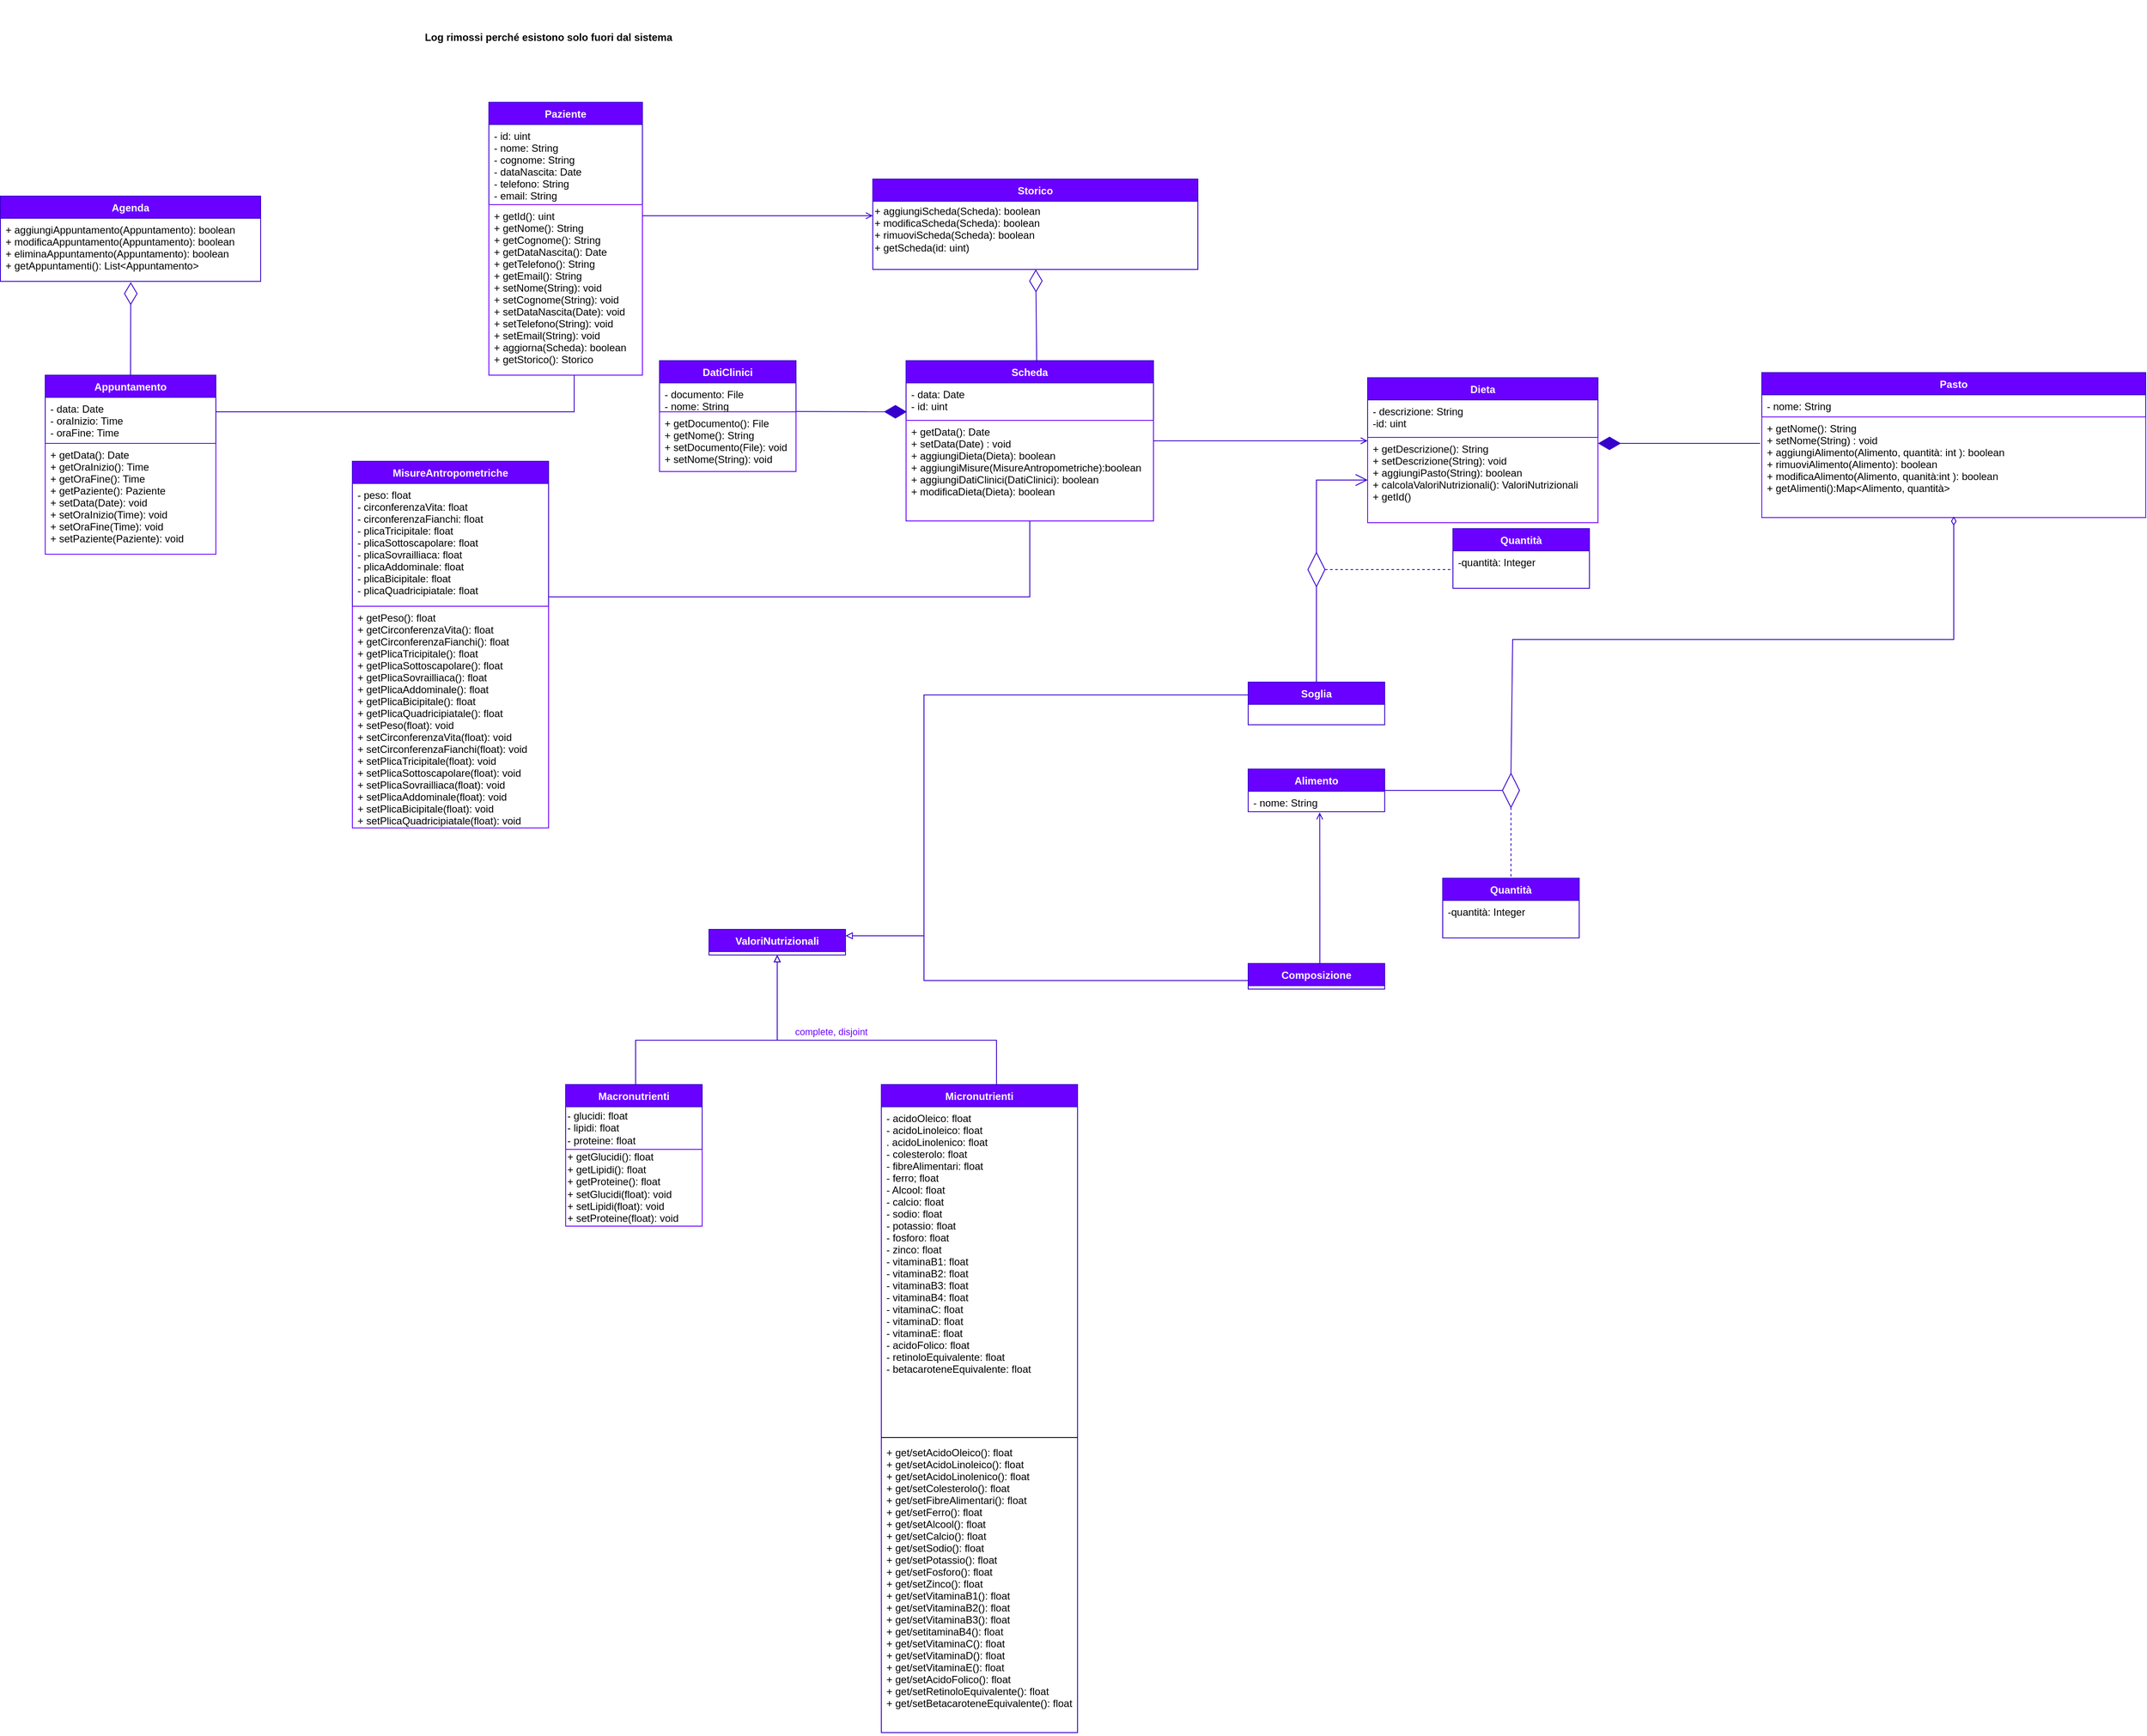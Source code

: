 <mxfile version="18.0.6" type="device"><diagram id="CF-CN9mxn05kVz-OpUtG" name="Page-1"><mxGraphModel dx="-938" dy="442" grid="1" gridSize="10" guides="1" tooltips="1" connect="1" arrows="1" fold="1" page="1" pageScale="1" pageWidth="827" pageHeight="1169" math="0" shadow="0"><root><mxCell id="0"/><mxCell id="1" parent="0"/><mxCell id="2RliDhGfVuiJkIYvj4db-2" value="Paziente" style="swimlane;fontStyle=1;align=center;verticalAlign=top;childLayout=stackLayout;horizontal=1;startSize=26;horizontalStack=0;resizeParent=1;resizeParentMax=0;resizeLast=0;collapsible=1;marginBottom=0;fillColor=#6a00ff;fontColor=#ffffff;strokeColor=#3700CC;" parent="1" vertex="1"><mxGeometry x="2580" y="360" width="180" height="320" as="geometry"/></mxCell><mxCell id="2RliDhGfVuiJkIYvj4db-3" value="- id: uint&#10;- nome: String&#10;- cognome: String&#10;- dataNascita: Date&#10;- telefono: String&#10;- email: String&#10;&#10;" style="text;align=left;verticalAlign=top;spacingLeft=4;spacingRight=4;overflow=hidden;rotatable=0;points=[[0,0.5],[1,0.5]];portConstraint=eastwest;" parent="2RliDhGfVuiJkIYvj4db-2" vertex="1"><mxGeometry y="26" width="180" height="94" as="geometry"/></mxCell><mxCell id="2RliDhGfVuiJkIYvj4db-5" value="+ getId(): uint&#10;+ getNome(): String&#10;+ getCognome(): String&#10;+ getDataNascita(): Date&#10;+ getTelefono(): String&#10;+ getEmail(): String &#10;+ setNome(String): void&#10;+ setCognome(String): void&#10;+ setDataNascita(Date): void&#10;+ setTelefono(String): void&#10;+ setEmail(String): void&#10;+ aggiorna(Scheda): boolean&#10;+ getStorico(): Storico" style="text;align=left;verticalAlign=top;spacingLeft=4;spacingRight=4;overflow=hidden;rotatable=0;points=[[0,0.5],[1,0.5]];portConstraint=eastwest;strokeColor=#6A00FF;" parent="2RliDhGfVuiJkIYvj4db-2" vertex="1"><mxGeometry y="120" width="180" height="200" as="geometry"/></mxCell><mxCell id="2RliDhGfVuiJkIYvj4db-6" value="Scheda" style="swimlane;fontStyle=1;align=center;verticalAlign=top;childLayout=stackLayout;horizontal=1;startSize=26;horizontalStack=0;resizeParent=1;resizeParentMax=0;resizeLast=0;collapsible=1;marginBottom=0;fillColor=#6a00ff;fontColor=#ffffff;strokeColor=#3700CC;" parent="1" vertex="1"><mxGeometry x="3069" y="663" width="290" height="188" as="geometry"/></mxCell><mxCell id="2RliDhGfVuiJkIYvj4db-7" value="- data: Date&#10;- id: uint" style="text;align=left;verticalAlign=top;spacingLeft=4;spacingRight=4;overflow=hidden;rotatable=0;points=[[0,0.5],[1,0.5]];portConstraint=eastwest;" parent="2RliDhGfVuiJkIYvj4db-6" vertex="1"><mxGeometry y="26" width="290" height="44" as="geometry"/></mxCell><mxCell id="2RliDhGfVuiJkIYvj4db-9" value="+ getData(): Date&#10;+ setData(Date) : void&#10;+ aggiungiDieta(Dieta): boolean&#10;+ aggiungiMisure(MisureAntropometriche):boolean&#10;+ aggiungiDatiClinici(DatiClinici): boolean&#10;+ modificaDieta(Dieta): boolean" style="text;align=left;verticalAlign=top;spacingLeft=4;spacingRight=4;overflow=hidden;rotatable=0;points=[[0,0.5],[1,0.5]];portConstraint=eastwest;strokeColor=#6A00FF;" parent="2RliDhGfVuiJkIYvj4db-6" vertex="1"><mxGeometry y="70" width="290" height="118" as="geometry"/></mxCell><mxCell id="2RliDhGfVuiJkIYvj4db-10" value="Storico" style="swimlane;fontStyle=1;align=center;verticalAlign=top;childLayout=stackLayout;horizontal=1;startSize=26;horizontalStack=0;resizeParent=1;resizeParentMax=0;resizeLast=0;collapsible=1;marginBottom=0;fillColor=#6a00ff;fontColor=#ffffff;strokeColor=#3700CC;" parent="1" vertex="1"><mxGeometry x="3030" y="450" width="381" height="106" as="geometry"/></mxCell><mxCell id="2RliDhGfVuiJkIYvj4db-12" value="&lt;div style=&quot;&quot;&gt;&lt;span&gt;+ aggiungiScheda(Scheda): boolean&lt;/span&gt;&lt;/div&gt;&lt;div style=&quot;&quot;&gt;&lt;span&gt;+ modificaScheda(Scheda): boolean&lt;/span&gt;&lt;/div&gt;&lt;div style=&quot;&quot;&gt;&lt;span&gt;+ rimuoviScheda(Scheda): boolean&lt;/span&gt;&lt;/div&gt;&lt;div style=&quot;&quot;&gt;&lt;span&gt;+ getScheda(id: uint)&lt;/span&gt;&lt;/div&gt;&lt;div style=&quot;&quot;&gt;&lt;span&gt;&lt;br&gt;&lt;/span&gt;&lt;/div&gt;" style="text;html=1;align=left;verticalAlign=middle;resizable=0;points=[];autosize=1;" parent="2RliDhGfVuiJkIYvj4db-10" vertex="1"><mxGeometry y="26" width="381" height="80" as="geometry"/></mxCell><mxCell id="2RliDhGfVuiJkIYvj4db-13" value="Pasto" style="swimlane;fontStyle=1;align=center;verticalAlign=top;childLayout=stackLayout;horizontal=1;startSize=26;horizontalStack=0;resizeParent=1;resizeParentMax=0;resizeLast=0;collapsible=1;marginBottom=0;fillColor=#6a00ff;fontColor=#ffffff;strokeColor=#3700CC;" parent="1" vertex="1"><mxGeometry x="4072" y="677" width="450" height="170" as="geometry"/></mxCell><mxCell id="2RliDhGfVuiJkIYvj4db-14" value="- nome: String" style="text;align=left;verticalAlign=top;spacingLeft=4;spacingRight=4;overflow=hidden;rotatable=0;points=[[0,0.5],[1,0.5]];portConstraint=eastwest;" parent="2RliDhGfVuiJkIYvj4db-13" vertex="1"><mxGeometry y="26" width="450" height="26" as="geometry"/></mxCell><mxCell id="2RliDhGfVuiJkIYvj4db-16" value="+ getNome(): String&#10;+ setNome(String) : void&#10;+ aggiungiAlimento(Alimento, quantità: int ): boolean&#10;+ rimuoviAlimento(Alimento): boolean&#10;+ modificaAlimento(Alimento, quanità:int ): boolean&#10;+ getAlimenti():Map&lt;Alimento, quantità&gt;" style="text;align=left;verticalAlign=top;spacingLeft=4;spacingRight=4;overflow=hidden;rotatable=0;points=[[0,0.5],[1,0.5]];portConstraint=eastwest;strokeColor=#6A00FF;" parent="2RliDhGfVuiJkIYvj4db-13" vertex="1"><mxGeometry y="52" width="450" height="118" as="geometry"/></mxCell><mxCell id="2RliDhGfVuiJkIYvj4db-17" value="Alimento" style="swimlane;fontStyle=1;align=center;verticalAlign=top;childLayout=stackLayout;horizontal=1;startSize=26;horizontalStack=0;resizeParent=1;resizeParentMax=0;resizeLast=0;collapsible=1;marginBottom=0;fillColor=#6a00ff;fontColor=#ffffff;strokeColor=#3700CC;" parent="1" vertex="1"><mxGeometry x="3470" y="1142" width="160" height="50" as="geometry"/></mxCell><mxCell id="2RliDhGfVuiJkIYvj4db-18" value="- nome: String" style="text;align=left;verticalAlign=top;spacingLeft=4;spacingRight=4;overflow=hidden;rotatable=0;points=[[0,0.5],[1,0.5]];portConstraint=eastwest;" parent="2RliDhGfVuiJkIYvj4db-17" vertex="1"><mxGeometry y="26" width="160" height="24" as="geometry"/></mxCell><mxCell id="2RliDhGfVuiJkIYvj4db-20" value="ValoriNutrizionali" style="swimlane;fontStyle=1;align=center;verticalAlign=top;childLayout=stackLayout;horizontal=1;startSize=26;horizontalStack=0;resizeParent=1;resizeParentMax=0;resizeLast=0;collapsible=1;marginBottom=0;fillColor=#6a00ff;fontColor=#ffffff;strokeColor=#3700CC;" parent="1" vertex="1"><mxGeometry x="2838" y="1330" width="160" height="30" as="geometry"/></mxCell><mxCell id="2RliDhGfVuiJkIYvj4db-22" style="edgeStyle=orthogonalEdgeStyle;rounded=0;orthogonalLoop=1;jettySize=auto;html=1;exitX=0.5;exitY=0;exitDx=0;exitDy=0;endArrow=block;endFill=0;fillColor=#6a00ff;strokeColor=#3700CC;" parent="1" source="kCkWEs9ZoEPa4N_j3734-14" target="2RliDhGfVuiJkIYvj4db-20" edge="1"><mxGeometry relative="1" as="geometry"><Array as="points"><mxPoint x="2752" y="1512"/><mxPoint x="2752" y="1460"/><mxPoint x="2918" y="1460"/></Array><mxPoint x="2752" y="1480" as="sourcePoint"/></mxGeometry></mxCell><mxCell id="2RliDhGfVuiJkIYvj4db-25" style="edgeStyle=orthogonalEdgeStyle;rounded=0;orthogonalLoop=1;jettySize=auto;html=1;endArrow=block;endFill=0;exitX=0.5;exitY=0;exitDx=0;exitDy=0;entryX=0.5;entryY=1;entryDx=0;entryDy=0;fillColor=#6a00ff;strokeColor=#3700CC;" parent="1" target="2RliDhGfVuiJkIYvj4db-20" edge="1" source="kCkWEs9ZoEPa4N_j3734-20"><mxGeometry relative="1" as="geometry"><Array as="points"><mxPoint x="3175" y="1460"/><mxPoint x="2918" y="1460"/></Array><mxPoint x="3651" y="1540" as="sourcePoint"/><mxPoint x="2944" y="1410" as="targetPoint"/></mxGeometry></mxCell><mxCell id="AZJLiwyAzK1la1DE-Cv--1" value="complete, disjoint" style="edgeLabel;html=1;align=center;verticalAlign=middle;resizable=0;points=[];labelBackgroundColor=none;fontColor=#6A00FF;" parent="2RliDhGfVuiJkIYvj4db-25" vertex="1" connectable="0"><mxGeometry x="0.411" y="-1" relative="1" as="geometry"><mxPoint x="36" y="-9" as="offset"/></mxGeometry></mxCell><mxCell id="2RliDhGfVuiJkIYvj4db-41" value="Agenda" style="swimlane;fontStyle=1;align=center;verticalAlign=top;childLayout=stackLayout;horizontal=1;startSize=26;horizontalStack=0;resizeParent=1;resizeParentMax=0;resizeLast=0;collapsible=1;marginBottom=0;fillColor=#6a00ff;fontColor=#ffffff;strokeColor=#3700CC;" parent="1" vertex="1"><mxGeometry x="2007.5" y="470" width="305" height="100" as="geometry"/></mxCell><mxCell id="2RliDhGfVuiJkIYvj4db-43" value="+ aggiungiAppuntamento(Appuntamento): boolean&#10;+ modificaAppuntamento(Appuntamento): boolean&#10;+ eliminaAppuntamento(Appuntamento): boolean&#10;+ getAppuntamenti(): List&lt;Appuntamento&gt;" style="text;align=left;verticalAlign=top;spacingLeft=4;spacingRight=4;overflow=hidden;rotatable=0;points=[[0,0.5],[1,0.5]];portConstraint=eastwest;" parent="2RliDhGfVuiJkIYvj4db-41" vertex="1"><mxGeometry y="26" width="305" height="74" as="geometry"/></mxCell><mxCell id="2RliDhGfVuiJkIYvj4db-44" value="Appuntamento" style="swimlane;fontStyle=1;align=center;verticalAlign=top;childLayout=stackLayout;horizontal=1;startSize=26;horizontalStack=0;resizeParent=1;resizeParentMax=0;resizeLast=0;collapsible=1;marginBottom=0;fillColor=#6a00ff;fontColor=#ffffff;strokeColor=#3700CC;" parent="1" vertex="1"><mxGeometry x="2060" y="680" width="200" height="210" as="geometry"><mxRectangle x="2080" y="680" width="120" height="26" as="alternateBounds"/></mxGeometry></mxCell><mxCell id="2RliDhGfVuiJkIYvj4db-45" value="- data: Date&#10;- oraInizio: Time&#10;- oraFine: Time&#10;" style="text;align=left;verticalAlign=top;spacingLeft=4;spacingRight=4;overflow=hidden;rotatable=0;points=[[0,0.5],[1,0.5]];portConstraint=eastwest;" parent="2RliDhGfVuiJkIYvj4db-44" vertex="1"><mxGeometry y="26" width="200" height="54" as="geometry"/></mxCell><mxCell id="kCkWEs9ZoEPa4N_j3734-3" value="+ getData(): Date&#10;+ getOraInizio(): Time&#10;+ getOraFine(): Time&#10;+ getPaziente(): Paziente&#10;+ setData(Date): void&#10;+ setOraInizio(Time): void&#10;+ setOraFine(Time): void&#10;+ setPaziente(Paziente): void" style="text;align=left;verticalAlign=top;spacingLeft=4;spacingRight=4;overflow=hidden;rotatable=0;points=[[0,0.5],[1,0.5]];portConstraint=eastwest;strokeColor=#6A00FF;" vertex="1" parent="2RliDhGfVuiJkIYvj4db-44"><mxGeometry y="80" width="200" height="130" as="geometry"/></mxCell><mxCell id="2RliDhGfVuiJkIYvj4db-47" value="Dieta" style="swimlane;fontStyle=1;align=center;verticalAlign=top;childLayout=stackLayout;horizontal=1;startSize=26;horizontalStack=0;resizeParent=1;resizeParentMax=0;resizeLast=0;collapsible=1;marginBottom=0;fillColor=#6a00ff;fontColor=#ffffff;strokeColor=#3700CC;" parent="1" vertex="1"><mxGeometry x="3610" y="683" width="270" height="170" as="geometry"/></mxCell><mxCell id="2RliDhGfVuiJkIYvj4db-48" value="- descrizione: String&#10;-id: uint" style="text;align=left;verticalAlign=top;spacingLeft=4;spacingRight=4;overflow=hidden;rotatable=0;points=[[0,0.5],[1,0.5]];portConstraint=eastwest;" parent="2RliDhGfVuiJkIYvj4db-47" vertex="1"><mxGeometry y="26" width="270" height="44" as="geometry"/></mxCell><mxCell id="2RliDhGfVuiJkIYvj4db-50" value="+ getDescrizione(): String&#10;+ setDescrizione(String): void&#10;+ aggiungiPasto(String): boolean&#10;+ calcolaValoriNutrizionali(): ValoriNutrizionali&#10;+ getId()" style="text;align=left;verticalAlign=top;spacingLeft=4;spacingRight=4;overflow=hidden;rotatable=0;points=[[0,0.5],[1,0.5]];portConstraint=eastwest;strokeColor=#6A00FF;" parent="2RliDhGfVuiJkIYvj4db-47" vertex="1"><mxGeometry y="70" width="270" height="100" as="geometry"/></mxCell><mxCell id="2RliDhGfVuiJkIYvj4db-51" value="DatiClinici" style="swimlane;fontStyle=1;align=center;verticalAlign=top;childLayout=stackLayout;horizontal=1;startSize=26;horizontalStack=0;resizeParent=1;resizeParentMax=0;resizeLast=0;collapsible=1;marginBottom=0;fillColor=#6a00ff;fontColor=#ffffff;strokeColor=#3700CC;" parent="1" vertex="1"><mxGeometry x="2780" y="663" width="160" height="130" as="geometry"/></mxCell><mxCell id="2RliDhGfVuiJkIYvj4db-52" value="- documento: File&#10;- nome: String" style="text;align=left;verticalAlign=top;spacingLeft=4;spacingRight=4;overflow=hidden;rotatable=0;points=[[0,0.5],[1,0.5]];portConstraint=eastwest;" parent="2RliDhGfVuiJkIYvj4db-51" vertex="1"><mxGeometry y="26" width="160" height="34" as="geometry"/></mxCell><mxCell id="kCkWEs9ZoEPa4N_j3734-6" value="+ getDocumento(): File&#10;+ getNome(): String&#10;+ setDocumento(File): void&#10;+ setNome(String): void" style="text;align=left;verticalAlign=top;spacingLeft=4;spacingRight=4;overflow=hidden;rotatable=0;points=[[0,0.5],[1,0.5]];portConstraint=eastwest;strokeColor=#6A00FF;" vertex="1" parent="2RliDhGfVuiJkIYvj4db-51"><mxGeometry y="60" width="160" height="70" as="geometry"/></mxCell><mxCell id="2RliDhGfVuiJkIYvj4db-57" value="" style="endArrow=diamondThin;endFill=1;endSize=24;html=1;rounded=0;fillColor=#6a00ff;strokeColor=#3700CC;" parent="1" edge="1"><mxGeometry width="160" relative="1" as="geometry"><mxPoint x="4070" y="760" as="sourcePoint"/><mxPoint x="3880" y="760" as="targetPoint"/><Array as="points"><mxPoint x="3990" y="760"/><mxPoint x="3910" y="760"/></Array></mxGeometry></mxCell><mxCell id="2RliDhGfVuiJkIYvj4db-58" value="" style="endArrow=diamondThin;endFill=0;endSize=24;html=1;rounded=0;fillColor=#6a00ff;strokeColor=#3700CC;exitX=0.528;exitY=0.012;exitDx=0;exitDy=0;exitPerimeter=0;" parent="1" source="2RliDhGfVuiJkIYvj4db-6" target="2RliDhGfVuiJkIYvj4db-10" edge="1"><mxGeometry width="160" relative="1" as="geometry"><mxPoint x="3020" y="940" as="sourcePoint"/><mxPoint x="3180" y="940" as="targetPoint"/></mxGeometry></mxCell><mxCell id="2RliDhGfVuiJkIYvj4db-59" value="" style="endArrow=none;endFill=0;endSize=24;html=1;rounded=0;fillColor=#6a00ff;strokeColor=#3700CC;startArrow=open;startFill=0;" parent="1" target="2RliDhGfVuiJkIYvj4db-6" edge="1"><mxGeometry width="160" relative="1" as="geometry"><mxPoint x="3610" y="757" as="sourcePoint"/><mxPoint x="3030" y="810" as="targetPoint"/></mxGeometry></mxCell><mxCell id="2RliDhGfVuiJkIYvj4db-60" value="" style="endArrow=none;endFill=0;endSize=24;html=1;rounded=0;fillColor=#6a00ff;strokeColor=#3700CC;" parent="1" target="2RliDhGfVuiJkIYvj4db-9" edge="1"><mxGeometry width="160" relative="1" as="geometry"><mxPoint x="2650" y="940" as="sourcePoint"/><mxPoint x="3030" y="870" as="targetPoint"/><Array as="points"><mxPoint x="3214" y="940"/></Array></mxGeometry></mxCell><mxCell id="2RliDhGfVuiJkIYvj4db-63" value="" style="endArrow=open;html=1;edgeStyle=orthogonalEdgeStyle;rounded=0;fillColor=#6a00ff;strokeColor=#3700CC;endFill=0;" parent="1" source="2RliDhGfVuiJkIYvj4db-2" target="2RliDhGfVuiJkIYvj4db-10" edge="1"><mxGeometry relative="1" as="geometry"><mxPoint x="2870" y="810" as="sourcePoint"/><mxPoint x="3030" y="810" as="targetPoint"/><Array as="points"><mxPoint x="2900" y="493"/><mxPoint x="2900" y="493"/></Array></mxGeometry></mxCell><mxCell id="2RliDhGfVuiJkIYvj4db-64" value="" style="endArrow=diamondThin;endFill=0;endSize=24;html=1;rounded=0;fillColor=#6a00ff;strokeColor=#3700CC;exitX=0.5;exitY=0;exitDx=0;exitDy=0;entryX=0.501;entryY=1.012;entryDx=0;entryDy=0;entryPerimeter=0;" parent="1" source="2RliDhGfVuiJkIYvj4db-44" target="2RliDhGfVuiJkIYvj4db-43" edge="1"><mxGeometry width="160" relative="1" as="geometry"><mxPoint x="2100" y="630" as="sourcePoint"/><mxPoint x="2110" y="640" as="targetPoint"/></mxGeometry></mxCell><mxCell id="2RliDhGfVuiJkIYvj4db-65" value="" style="endArrow=none;html=1;edgeStyle=orthogonalEdgeStyle;rounded=0;fillColor=#6a00ff;strokeColor=#3700CC;" parent="1" source="2RliDhGfVuiJkIYvj4db-44" target="2RliDhGfVuiJkIYvj4db-2" edge="1"><mxGeometry relative="1" as="geometry"><mxPoint x="2770" y="503.0" as="sourcePoint"/><mxPoint x="3053.5" y="503.0" as="targetPoint"/><Array as="points"><mxPoint x="2680" y="723"/></Array></mxGeometry></mxCell><mxCell id="2RliDhGfVuiJkIYvj4db-74" style="edgeStyle=orthogonalEdgeStyle;rounded=0;orthogonalLoop=1;jettySize=auto;html=1;entryX=1;entryY=0.25;entryDx=0;entryDy=0;endArrow=block;endFill=0;fillColor=#6a00ff;strokeColor=#3700CC;" parent="1" source="2RliDhGfVuiJkIYvj4db-76" target="2RliDhGfVuiJkIYvj4db-20" edge="1"><mxGeometry relative="1" as="geometry"><Array as="points"><mxPoint x="3090" y="1390"/><mxPoint x="3090" y="1338"/></Array></mxGeometry></mxCell><mxCell id="kCkWEs9ZoEPa4N_j3734-25" style="edgeStyle=orthogonalEdgeStyle;rounded=0;orthogonalLoop=1;jettySize=auto;html=1;entryX=0.524;entryY=1.036;entryDx=0;entryDy=0;entryPerimeter=0;fillColor=#6a00ff;strokeColor=#3700CC;endArrow=open;endFill=0;" edge="1" parent="1" source="2RliDhGfVuiJkIYvj4db-76" target="2RliDhGfVuiJkIYvj4db-18"><mxGeometry relative="1" as="geometry"><Array as="points"><mxPoint x="3554" y="1300"/><mxPoint x="3554" y="1300"/></Array></mxGeometry></mxCell><mxCell id="2RliDhGfVuiJkIYvj4db-76" value="Composizione" style="swimlane;fontStyle=1;align=center;verticalAlign=top;childLayout=stackLayout;horizontal=1;startSize=26;horizontalStack=0;resizeParent=1;resizeParentMax=0;resizeLast=0;collapsible=1;marginBottom=0;fillColor=#6a00ff;fontColor=#ffffff;strokeColor=#3700CC;" parent="1" vertex="1"><mxGeometry x="3470" y="1370" width="160" height="30" as="geometry"/></mxCell><mxCell id="2RliDhGfVuiJkIYvj4db-78" style="edgeStyle=orthogonalEdgeStyle;rounded=0;orthogonalLoop=1;jettySize=auto;html=1;entryX=1;entryY=0.25;entryDx=0;entryDy=0;endArrow=none;endFill=0;fillColor=#6a00ff;strokeColor=#3700CC;exitX=0;exitY=0.5;exitDx=0;exitDy=0;" parent="1" source="2RliDhGfVuiJkIYvj4db-80" edge="1"><mxGeometry relative="1" as="geometry"><Array as="points"><mxPoint x="3090" y="1055"/><mxPoint x="3090" y="1338"/></Array><mxPoint x="3346" y="945" as="sourcePoint"/><mxPoint x="3008" y="1337.5" as="targetPoint"/></mxGeometry></mxCell><mxCell id="kCkWEs9ZoEPa4N_j3734-29" style="edgeStyle=orthogonalEdgeStyle;rounded=0;orthogonalLoop=1;jettySize=auto;html=1;entryX=1;entryY=0.5;entryDx=0;entryDy=0;endArrow=none;endFill=0;fillColor=#6a00ff;strokeColor=#3700CC;" edge="1" parent="1" source="2RliDhGfVuiJkIYvj4db-80" target="TXGA6-mRWmdZRH_d3Auw-20"><mxGeometry relative="1" as="geometry"/></mxCell><mxCell id="2RliDhGfVuiJkIYvj4db-80" value="Soglia" style="swimlane;fontStyle=1;align=center;verticalAlign=top;childLayout=stackLayout;horizontal=1;startSize=26;horizontalStack=0;resizeParent=1;resizeParentMax=0;resizeLast=0;collapsible=1;marginBottom=0;fillColor=#6a00ff;fontColor=#ffffff;strokeColor=#3700CC;" parent="1" vertex="1"><mxGeometry x="3470" y="1040" width="160" height="50" as="geometry"/></mxCell><mxCell id="TXGA6-mRWmdZRH_d3Auw-1" value="" style="rhombus;whiteSpace=wrap;html=1;direction=south;fillColor=none;strokeColor=#3700CC;" parent="1" vertex="1"><mxGeometry x="3768" y="1147" width="20" height="40" as="geometry"/></mxCell><mxCell id="TXGA6-mRWmdZRH_d3Auw-5" value="" style="html=1;verticalAlign=bottom;endArrow=none;endSize=8;rounded=0;endFill=0;entryX=0.5;entryY=1;entryDx=0;entryDy=0;fillColor=#6a00ff;strokeColor=#3700CC;" parent="1" source="2RliDhGfVuiJkIYvj4db-17" target="TXGA6-mRWmdZRH_d3Auw-1" edge="1"><mxGeometry relative="1" as="geometry"><mxPoint x="3550" y="1110" as="sourcePoint"/><mxPoint x="3470" y="1110" as="targetPoint"/></mxGeometry></mxCell><mxCell id="TXGA6-mRWmdZRH_d3Auw-6" value="" style="html=1;verticalAlign=bottom;endArrow=diamondThin;endSize=8;rounded=0;endFill=0;entryX=0.5;entryY=0.989;entryDx=0;entryDy=0;exitX=0;exitY=0.5;exitDx=0;exitDy=0;entryPerimeter=0;fillColor=#6a00ff;strokeColor=#3700CC;" parent="1" source="TXGA6-mRWmdZRH_d3Auw-1" target="2RliDhGfVuiJkIYvj4db-16" edge="1"><mxGeometry relative="1" as="geometry"><mxPoint x="3549.77" y="1030" as="sourcePoint"/><mxPoint x="3549.77" y="962" as="targetPoint"/><Array as="points"><mxPoint x="3780" y="990"/><mxPoint x="4297" y="990"/></Array></mxGeometry></mxCell><mxCell id="TXGA6-mRWmdZRH_d3Auw-7" value="" style="html=1;verticalAlign=bottom;endArrow=none;endSize=8;rounded=0;endFill=0;exitX=1;exitY=0.5;exitDx=0;exitDy=0;dashed=1;fillColor=#6a00ff;strokeColor=#3700CC;" parent="1" source="TXGA6-mRWmdZRH_d3Auw-1" edge="1" target="TXGA6-mRWmdZRH_d3Auw-8"><mxGeometry relative="1" as="geometry"><mxPoint x="3570" y="1162" as="sourcePoint"/><mxPoint x="3700" y="1070" as="targetPoint"/><Array as="points"/></mxGeometry></mxCell><mxCell id="TXGA6-mRWmdZRH_d3Auw-8" value="Quantità" style="swimlane;fontStyle=1;align=center;verticalAlign=top;childLayout=stackLayout;horizontal=1;startSize=26;horizontalStack=0;resizeParent=1;resizeParentMax=0;resizeLast=0;collapsible=1;marginBottom=0;fillColor=#6a00ff;fontColor=#ffffff;strokeColor=#3700CC;" parent="1" vertex="1"><mxGeometry x="3698" y="1270" width="160" height="70" as="geometry"/></mxCell><mxCell id="TXGA6-mRWmdZRH_d3Auw-9" value="-quantità: Integer" style="text;align=left;verticalAlign=top;spacingLeft=4;spacingRight=4;overflow=hidden;rotatable=0;points=[[0,0.5],[1,0.5]];portConstraint=eastwest;" parent="TXGA6-mRWmdZRH_d3Auw-8" vertex="1"><mxGeometry y="26" width="160" height="44" as="geometry"/></mxCell><mxCell id="TXGA6-mRWmdZRH_d3Auw-20" value="" style="rhombus;whiteSpace=wrap;html=1;direction=south;fillColor=none;fontColor=#ffffff;strokeColor=#3700CC;" parent="1" vertex="1"><mxGeometry x="3540" y="888" width="20" height="40" as="geometry"/></mxCell><mxCell id="TXGA6-mRWmdZRH_d3Auw-22" value="" style="endArrow=open;endSize=12;html=1;rounded=0;exitX=0;exitY=0.5;exitDx=0;exitDy=0;endFill=0;entryX=0;entryY=0.5;entryDx=0;entryDy=0;fillColor=#6a00ff;strokeColor=#3700CC;" parent="1" source="TXGA6-mRWmdZRH_d3Auw-20" target="2RliDhGfVuiJkIYvj4db-50" edge="1"><mxGeometry width="160" relative="1" as="geometry"><mxPoint x="3730" y="846" as="sourcePoint"/><mxPoint x="3850" y="663" as="targetPoint"/><Array as="points"><mxPoint x="3550" y="803"/></Array></mxGeometry></mxCell><mxCell id="TXGA6-mRWmdZRH_d3Auw-23" value="" style="html=1;verticalAlign=bottom;endArrow=none;endSize=8;rounded=0;endFill=0;exitX=0.5;exitY=0;exitDx=0;exitDy=0;dashed=1;entryX=0;entryY=0.5;entryDx=0;entryDy=0;fillColor=#6a00ff;strokeColor=#3700CC;" parent="1" source="TXGA6-mRWmdZRH_d3Auw-20" target="TXGA6-mRWmdZRH_d3Auw-27" edge="1"><mxGeometry relative="1" as="geometry"><mxPoint x="3870" y="515" as="sourcePoint"/><mxPoint x="3430" y="790" as="targetPoint"/></mxGeometry></mxCell><mxCell id="TXGA6-mRWmdZRH_d3Auw-26" value="Quantità" style="swimlane;fontStyle=1;align=center;verticalAlign=top;childLayout=stackLayout;horizontal=1;startSize=26;horizontalStack=0;resizeParent=1;resizeParentMax=0;resizeLast=0;collapsible=1;marginBottom=0;fillColor=#6a00ff;fontColor=#ffffff;strokeColor=#3700CC;" parent="1" vertex="1"><mxGeometry x="3710" y="860" width="160" height="70" as="geometry"/></mxCell><mxCell id="TXGA6-mRWmdZRH_d3Auw-27" value="-quantità: Integer" style="text;align=left;verticalAlign=top;spacingLeft=4;spacingRight=4;overflow=hidden;rotatable=0;points=[[0,0.5],[1,0.5]];portConstraint=eastwest;" parent="TXGA6-mRWmdZRH_d3Auw-26" vertex="1"><mxGeometry y="26" width="160" height="44" as="geometry"/></mxCell><mxCell id="2RliDhGfVuiJkIYvj4db-61" value="" style="endArrow=diamondThin;endFill=1;endSize=24;html=1;rounded=0;fillColor=#6a00ff;strokeColor=#3700CC;exitX=0.998;exitY=-0.005;exitDx=0;exitDy=0;exitPerimeter=0;" parent="1" source="kCkWEs9ZoEPa4N_j3734-6" edge="1"><mxGeometry x="-0.87" y="13" width="160" relative="1" as="geometry"><mxPoint x="3040" y="720" as="sourcePoint"/><mxPoint x="3070" y="723" as="targetPoint"/><mxPoint as="offset"/></mxGeometry></mxCell><mxCell id="kCkWEs9ZoEPa4N_j3734-11" value="MisureAntropometriche" style="swimlane;fontStyle=1;align=center;verticalAlign=top;childLayout=stackLayout;horizontal=1;startSize=26;horizontalStack=0;resizeParent=1;resizeParentMax=0;resizeLast=0;collapsible=1;marginBottom=0;fillColor=#6a00ff;fontColor=#ffffff;strokeColor=#3700CC;" vertex="1" parent="1"><mxGeometry x="2420" y="781" width="230" height="430" as="geometry"/></mxCell><mxCell id="kCkWEs9ZoEPa4N_j3734-12" value="- peso: float&#10;- circonferenzaVita: float&#10;- circonferenzaFianchi: float&#10;- plicaTricipitale: float&#10;- plicaSottoscapolare: float&#10;- plicaSovrailliaca: float&#10;- plicaAddominale: float&#10;- plicaBicipitale: float&#10;- plicaQuadricipiatale: float&#10;  " style="text;align=left;verticalAlign=top;spacingLeft=4;spacingRight=4;overflow=hidden;rotatable=0;points=[[0,0.5],[1,0.5]];portConstraint=eastwest;" vertex="1" parent="kCkWEs9ZoEPa4N_j3734-11"><mxGeometry y="26" width="230" height="144" as="geometry"/></mxCell><mxCell id="kCkWEs9ZoEPa4N_j3734-13" value="+ getPeso(): float&#10;+ getCirconferenzaVita(): float&#10;+ getCirconferenzaFianchi(): float&#10;+ getPlicaTricipitale(): float&#10;+ getPlicaSottoscapolare(): float&#10;+ getPlicaSovrailliaca(): float&#10;+ getPlicaAddominale(): float&#10;+ getPlicaBicipitale(): float&#10;+ getPlicaQuadricipiatale(): float&#10;+ setPeso(float): void&#10;+ setCirconferenzaVita(float): void&#10;+ setCirconferenzaFianchi(float): void&#10;+ setPlicaTricipitale(float): void&#10;+ setPlicaSottoscapolare(float): void&#10;+ setPlicaSovrailliaca(float): void&#10;+ setPlicaAddominale(float): void&#10;+ setPlicaBicipitale(float): void&#10;+ setPlicaQuadricipiatale(float): void  " style="text;align=left;verticalAlign=top;spacingLeft=4;spacingRight=4;overflow=hidden;rotatable=0;points=[[0,0.5],[1,0.5]];portConstraint=eastwest;strokeColor=#6A00FF;" vertex="1" parent="kCkWEs9ZoEPa4N_j3734-11"><mxGeometry y="170" width="230" height="260" as="geometry"/></mxCell><mxCell id="kCkWEs9ZoEPa4N_j3734-14" value="Macronutrienti" style="swimlane;fontStyle=1;align=center;verticalAlign=top;childLayout=stackLayout;horizontal=1;startSize=26;horizontalStack=0;resizeParent=1;resizeParentMax=0;resizeLast=0;collapsible=1;marginBottom=0;fillColor=#6a00ff;fontColor=#ffffff;strokeColor=#3700CC;" vertex="1" parent="1"><mxGeometry x="2670" y="1512" width="160" height="166" as="geometry"/></mxCell><mxCell id="kCkWEs9ZoEPa4N_j3734-15" value="- glucidi: float&lt;br&gt;- lipidi: float&lt;br&gt;- proteine: float" style="text;html=1;align=left;verticalAlign=middle;resizable=0;points=[];autosize=1;strokeColor=none;fillColor=none;" vertex="1" parent="kCkWEs9ZoEPa4N_j3734-14"><mxGeometry y="26" width="160" height="50" as="geometry"/></mxCell><mxCell id="kCkWEs9ZoEPa4N_j3734-16" value="+ getGlucidi(): float&lt;br&gt;+ getLipidi(): float&lt;br&gt;+ getProteine(): float&lt;br&gt;+ setGlucidi(float): void&lt;br&gt;+ setLipidi(float): void&lt;br&gt;+ setProteine(float): void" style="text;html=1;align=left;verticalAlign=middle;resizable=0;points=[];autosize=1;strokeColor=#6A00FF;fillColor=none;" vertex="1" parent="kCkWEs9ZoEPa4N_j3734-14"><mxGeometry y="76" width="160" height="90" as="geometry"/></mxCell><mxCell id="kCkWEs9ZoEPa4N_j3734-20" value="Micronutrienti" style="swimlane;fontStyle=1;align=center;verticalAlign=top;childLayout=stackLayout;horizontal=1;startSize=26;horizontalStack=0;resizeParent=1;resizeParentMax=0;resizeLast=0;collapsible=1;marginBottom=0;strokeColor=#3700CC;fillColor=#6a00ff;fontColor=#ffffff;" vertex="1" parent="1"><mxGeometry x="3040" y="1512" width="230" height="760" as="geometry"/></mxCell><mxCell id="kCkWEs9ZoEPa4N_j3734-21" value="- acidoOleico: float&#10;- acidoLinoleico: float&#10;. acidoLinolenico: float&#10;- colesterolo: float&#10;- fibreAlimentari: float&#10;- ferro; float&#10;- Alcool: float&#10;- calcio: float&#10;- sodio: float&#10;- potassio: float&#10;- fosforo: float&#10;- zinco: float&#10;- vitaminaB1: float&#10;- vitaminaB2: float&#10;- vitaminaB3: float&#10;- vitaminaB4: float&#10;- vitaminaC: float&#10;- vitaminaD: float&#10;- vitaminaE: float&#10;- acidoFolico: float&#10;- retinoloEquivalente: float&#10;- betacaroteneEquivalente: float" style="text;strokeColor=none;fillColor=none;align=left;verticalAlign=top;spacingLeft=4;spacingRight=4;overflow=hidden;rotatable=0;points=[[0,0.5],[1,0.5]];portConstraint=eastwest;" vertex="1" parent="kCkWEs9ZoEPa4N_j3734-20"><mxGeometry y="26" width="230" height="384" as="geometry"/></mxCell><mxCell id="kCkWEs9ZoEPa4N_j3734-22" value="" style="line;strokeWidth=1;fillColor=none;align=left;verticalAlign=middle;spacingTop=-1;spacingLeft=3;spacingRight=3;rotatable=0;labelPosition=right;points=[];portConstraint=eastwest;" vertex="1" parent="kCkWEs9ZoEPa4N_j3734-20"><mxGeometry y="410" width="230" height="8" as="geometry"/></mxCell><mxCell id="kCkWEs9ZoEPa4N_j3734-23" value="+ get/setAcidoOleico(): float&#10;+ get/setAcidoLinoleico(): float&#10;+ get/setAcidoLinolenico(): float&#10;+ get/setColesterolo(): float&#10;+ get/setFibreAlimentari(): float&#10;+ get/setFerro(): float&#10;+ get/setAlcool(): float&#10;+ get/setCalcio(): float&#10;+ get/setSodio(): float&#10;+ get/setPotassio(): float&#10;+ get/setFosforo(): float&#10;+ get/setZinco(): float&#10;+ get/setVitaminaB1(): float&#10;+ get/setVitaminaB2(): float&#10;+ get/setVitaminaB3(): float&#10;+ get/setitaminaB4(): float&#10;+ get/setVitaminaC(): float&#10;+ get/setVitaminaD(): float&#10;+ get/setVitaminaE(): float&#10;+ get/setAcidoFolico(): float&#10;+ get/setRetinoloEquivalente(): float&#10;+ get/setBetacaroteneEquivalente(): float" style="text;strokeColor=none;fillColor=none;align=left;verticalAlign=top;spacingLeft=4;spacingRight=4;overflow=hidden;rotatable=0;points=[[0,0.5],[1,0.5]];portConstraint=eastwest;" vertex="1" parent="kCkWEs9ZoEPa4N_j3734-20"><mxGeometry y="418" width="230" height="342" as="geometry"/></mxCell><mxCell id="kCkWEs9ZoEPa4N_j3734-30" value="Log rimossi perché esistono solo fuori dal sistema&#10;" style="text;align=center;fontStyle=1;verticalAlign=middle;spacingLeft=3;spacingRight=3;strokeColor=none;rotatable=0;points=[[0,0.5],[1,0.5]];portConstraint=eastwest;fillColor=none;" vertex="1" parent="1"><mxGeometry x="2540" y="240" width="220" height="100" as="geometry"/></mxCell></root></mxGraphModel></diagram></mxfile>
